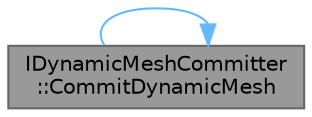 digraph "IDynamicMeshCommitter::CommitDynamicMesh"
{
 // INTERACTIVE_SVG=YES
 // LATEX_PDF_SIZE
  bgcolor="transparent";
  edge [fontname=Helvetica,fontsize=10,labelfontname=Helvetica,labelfontsize=10];
  node [fontname=Helvetica,fontsize=10,shape=box,height=0.2,width=0.4];
  rankdir="LR";
  Node1 [id="Node000001",label="IDynamicMeshCommitter\l::CommitDynamicMesh",height=0.2,width=0.4,color="gray40", fillcolor="grey60", style="filled", fontcolor="black",tooltip="Extra information that can be passed to a CommitMesh call to potentially make the commit faster."];
  Node1 -> Node1 [id="edge1_Node000001_Node000001",color="steelblue1",style="solid",tooltip=" "];
}
